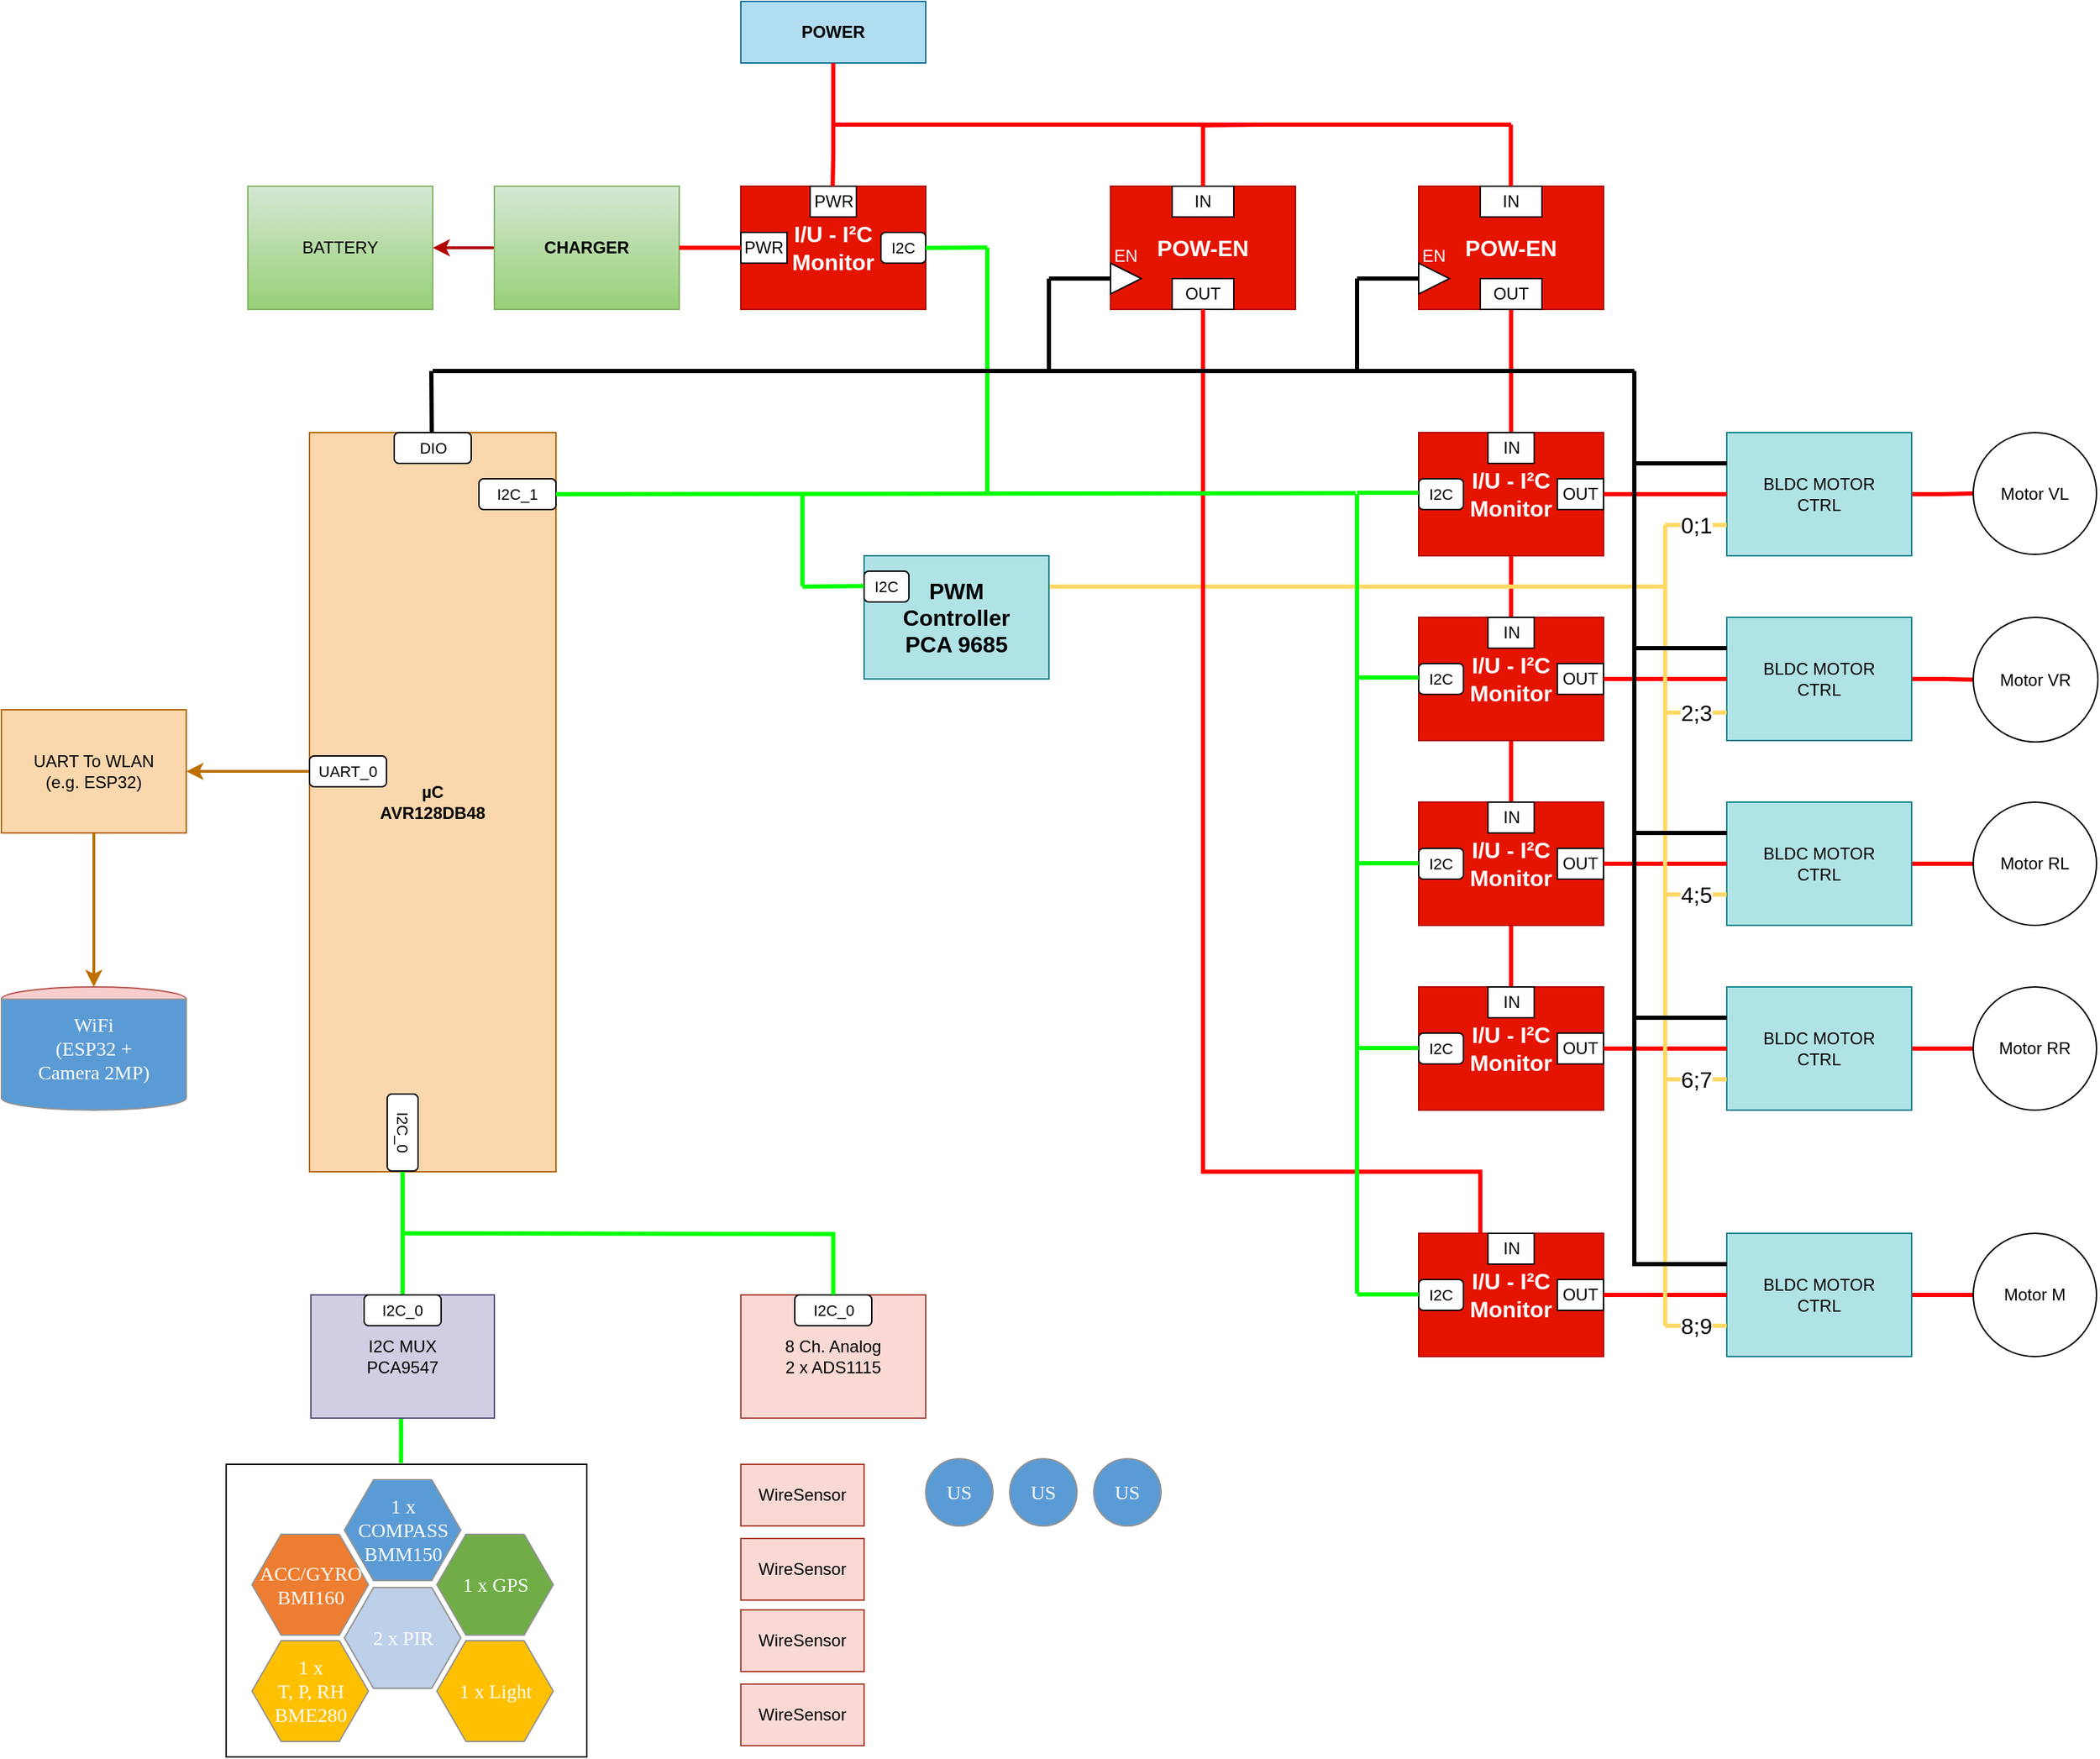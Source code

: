 <mxfile version="20.8.10" type="device"><diagram name="Page-1" id="Page-1"><mxGraphModel dx="1416" dy="1987" grid="1" gridSize="11" guides="1" tooltips="1" connect="1" arrows="1" fold="1" page="1" pageScale="1" pageWidth="827" pageHeight="1169" math="0" shadow="0"><root><mxCell id="0"/><mxCell id="1" parent="0"/><mxCell id="pjCc5i-GC-Gf2aOCt19m-144" value="" style="rounded=0;whiteSpace=wrap;html=1;fontSize=16;fontColor=#000000;" vertex="1" parent="1"><mxGeometry x="204.5" y="957" width="257.5" height="209" as="geometry"/></mxCell><mxCell id="pjCc5i-GC-Gf2aOCt19m-82" style="edgeStyle=orthogonalEdgeStyle;rounded=0;orthogonalLoop=1;jettySize=auto;html=1;entryX=0.5;entryY=0;entryDx=0;entryDy=0;fontSize=16;fontColor=#000000;strokeColor=#FF0000;strokeWidth=3;endArrow=none;endFill=0;" edge="1" parent="1" source="pjCc5i-GC-Gf2aOCt19m-38" target="pjCc5i-GC-Gf2aOCt19m-61"><mxGeometry relative="1" as="geometry"/></mxCell><mxCell id="3" style="vsdxID=5;fillColor=#5b9bd5;gradientColor=none;shape=stencil(vVFBDgIhDHwNRxKE+IJ1/Ufjll0iLpuCLv5eSDWKevLgbaYznTatMF2cYEGhVUwUjri6IU3C7ITWbp6QXCpImF6YzgbCkcJ5HpgvUJ0VncKlJmTuU7VDqyuzLdM9O4EORaLcaIpa7yNoo75GqSwhuygpJEguzM1UDzSiLGOk9TDec1iKK+LyUf5lsf+tVcDzzNZ5z1961d/fUkr8UtPfAA==);strokeColor=#939393;points=[[0.5,0,0],[0.5,0.5,0],[0.5,0.5,0],[0.5,0.5,0],[1,0.5,0],[0.15,0.85,0],[0.85,0.85,0],[0.85,0.15,0],[0.15,0.15,0]];labelBackgroundColor=none;rounded=0;html=1;whiteSpace=wrap;" parent="1" vertex="1"><mxGeometry x="704" y="953" width="48" height="48" as="geometry"/></mxCell><mxCell id="4" value="&lt;div style=&quot;font-size: 1px&quot;&gt;&lt;font style=&quot;font-size:14.11px;font-family:Calibri;color:#feffff;direction:ltr;letter-spacing:0px;line-height:120%;opacity:1&quot;&gt;US&lt;br/&gt;&lt;/font&gt;&lt;/div&gt;" style="text;vsdxID=5;fillColor=none;gradientColor=none;strokeColor=none;points=[[0.5,0,0],[0.5,0.5,0],[0.5,0.5,0],[0.5,0.5,0],[1,0.5,0],[0.15,0.85,0],[0.85,0.85,0],[0.85,0.15,0],[0.15,0.15,0]];labelBackgroundColor=none;rounded=0;html=1;whiteSpace=wrap;verticalAlign=middle;align=center;;html=1;" parent="3" vertex="1"><mxGeometry x="3" y="6" width="42" height="36" as="geometry"/></mxCell><mxCell id="5" style="vsdxID=6;fillColor=#5b9bd5;gradientColor=none;shape=stencil(vVFBDgIhDHwNRxKE+IJ1/Ufjll0iLpuCLv5eSDWKevLgbaYznTatMF2cYEGhVUwUjri6IU3C7ITWbp6QXCpImF6YzgbCkcJ5HpgvUJ0VncKlJmTuU7VDqyuzLdM9O4EORaLcaIpa7yNoo75GqSwhuygpJEguzM1UDzSiLGOk9TDec1iKK+LyUf5lsf+tVcDzzNZ5z1961d/fUkr8UtPfAA==);strokeColor=#939393;points=[[0.5,0,0],[0.5,0.5,0],[0.5,0.5,0],[0.5,0.5,0],[1,0.5,0],[0.15,0.85,0],[0.85,0.85,0],[0.85,0.15,0],[0.15,0.15,0]];labelBackgroundColor=none;rounded=0;html=1;whiteSpace=wrap;" parent="1" vertex="1"><mxGeometry x="824" y="953" width="48" height="48" as="geometry"/></mxCell><mxCell id="6" value="&lt;div style=&quot;font-size: 1px&quot;&gt;&lt;font style=&quot;font-size:14.11px;font-family:Calibri;color:#feffff;direction:ltr;letter-spacing:0px;line-height:120%;opacity:1&quot;&gt;US&lt;br/&gt;&lt;/font&gt;&lt;/div&gt;" style="text;vsdxID=6;fillColor=none;gradientColor=none;strokeColor=none;points=[[0.5,0,0],[0.5,0.5,0],[0.5,0.5,0],[0.5,0.5,0],[1,0.5,0],[0.15,0.85,0],[0.85,0.85,0],[0.85,0.15,0],[0.15,0.15,0]];labelBackgroundColor=none;rounded=0;html=1;whiteSpace=wrap;verticalAlign=middle;align=center;;html=1;" parent="5" vertex="1"><mxGeometry x="3" y="6" width="42" height="36" as="geometry"/></mxCell><mxCell id="7" style="vsdxID=7;fillColor=#5b9bd5;gradientColor=none;shape=stencil(vVFBDgIhDHwNRxKE+IJ1/Ufjll0iLpuCLv5eSDWKevLgbaYznTatMF2cYEGhVUwUjri6IU3C7ITWbp6QXCpImF6YzgbCkcJ5HpgvUJ0VncKlJmTuU7VDqyuzLdM9O4EORaLcaIpa7yNoo75GqSwhuygpJEguzM1UDzSiLGOk9TDec1iKK+LyUf5lsf+tVcDzzNZ5z1961d/fUkr8UtPfAA==);strokeColor=#939393;points=[[0.5,0,0],[0.5,0.5,0],[0.5,0.5,0],[0.5,0.5,0],[1,0.5,0],[0.15,0.85,0],[0.85,0.85,0],[0.85,0.15,0],[0.15,0.15,0]];labelBackgroundColor=none;rounded=0;html=1;whiteSpace=wrap;" parent="1" vertex="1"><mxGeometry x="764" y="953" width="48" height="48" as="geometry"/></mxCell><mxCell id="8" value="&lt;div style=&quot;font-size: 1px&quot;&gt;&lt;font style=&quot;font-size:14.11px;font-family:Calibri;color:#feffff;direction:ltr;letter-spacing:0px;line-height:120%;opacity:1&quot;&gt;US&lt;br/&gt;&lt;/font&gt;&lt;/div&gt;" style="text;vsdxID=7;fillColor=none;gradientColor=none;strokeColor=none;points=[[0.5,0,0],[0.5,0.5,0],[0.5,0.5,0],[0.5,0.5,0],[1,0.5,0],[0.15,0.85,0],[0.85,0.85,0],[0.85,0.15,0],[0.15,0.15,0]];labelBackgroundColor=none;rounded=0;html=1;whiteSpace=wrap;verticalAlign=middle;align=center;;html=1;" parent="7" vertex="1"><mxGeometry x="3" y="6" width="42" height="36" as="geometry"/></mxCell><mxCell id="9" value="&lt;div style=&quot;font-size: 1px&quot;&gt;&lt;font style=&quot;font-size:14.11px;font-family:Calibri;color:#feffff;direction:ltr;letter-spacing:0px;line-height:120%;opacity:1&quot;&gt;ACC/GYRO&lt;br/&gt;BMI160&lt;br/&gt;&lt;/font&gt;&lt;/div&gt;" style="verticalAlign=middle;align=center;vsdxID=8;fillColor=#ed7d31;gradientColor=none;shape=stencil(lZHdDsIgDIWfppcSoBp2P+d7LBkTIsLCmD9vL9gLpybT3Z22X5uTU8B6NO2gQfIxxXDSV9slA7gHKa03OtqUFWADWPch6mMMk++oHtpCFnUOl3LhRnuqYpUqW5LfqcOf1YFgZ/0MloIJ/BfeKKa2b/Bu1WnBF/Bv24u44KvM/Agli1ecvXWOvjGff8afW/Q6bB4=);strokeColor=#939393;points=[[0.5,0.5,0],[1.08,0.5,0],[0.79,0.5,0],[0.21,0.5,0],[-0.08,0.5,0],[0.21,0,0],[0.79,0,0]];labelBackgroundColor=none;rounded=0;html=1;whiteSpace=wrap;" parent="1" vertex="1"><mxGeometry x="228.5" y="1007" width="72" height="72" as="geometry"/></mxCell><mxCell id="10" value="&lt;div style=&quot;font-size: 1px&quot;&gt;&lt;font style=&quot;font-size:14.11px;font-family:Calibri;color:#feffff;direction:ltr;letter-spacing:0px;line-height:120%;opacity:1&quot;&gt;1 x COMPASS&lt;br&gt;BMM150&lt;br&gt;&lt;/font&gt;&lt;/div&gt;" style="verticalAlign=middle;align=center;vsdxID=9;fillColor=#5b9bd5;gradientColor=none;shape=stencil(lZHdDsIgDIWfppcSoBp2P+d7LBkTIsLCmD9vL9gLpybT3Z22X5uTU8B6NO2gQfIxxXDSV9slA7gHKa03OtqUFWADWPch6mMMk++oHtpCFnUOl3LhRnuqYpUqW5LfqcOf1YFgZ/0MloIJ/BfeKKa2b/Bu1WnBF/Bv24u44KvM/Agli1ecvXWOvjGff8afW/Q6bB4=);strokeColor=#939393;points=[[0.5,0.5,0],[1.08,0.5,0],[0.79,0.5,0],[0.21,0.5,0],[-0.08,0.5,0],[0.21,0,0],[0.79,0,0]];labelBackgroundColor=none;rounded=0;html=1;whiteSpace=wrap;" parent="1" vertex="1"><mxGeometry x="294.5" y="968" width="72" height="72" as="geometry"/></mxCell><mxCell id="11" value="&lt;div style=&quot;font-size: 1px&quot;&gt;&lt;font style=&quot;font-size:14.11px;font-family:Calibri;color:#feffff;direction:ltr;letter-spacing:0px;line-height:120%;opacity:1&quot;&gt;1 x GPS&lt;br/&gt;&lt;/font&gt;&lt;/div&gt;" style="verticalAlign=middle;align=center;vsdxID=10;fillColor=#70ad47;gradientColor=none;shape=stencil(lZHdDsIgDIWfppcSoBp2P+d7LBkTIsLCmD9vL9gLpybT3Z22X5uTU8B6NO2gQfIxxXDSV9slA7gHKa03OtqUFWADWPch6mMMk++oHtpCFnUOl3LhRnuqYpUqW5LfqcOf1YFgZ/0MloIJ/BfeKKa2b/Bu1WnBF/Bv24u44KvM/Agli1ecvXWOvjGff8afW/Q6bB4=);strokeColor=#939393;points=[[0.5,0.5,0],[1.08,0.5,0],[0.79,0.5,0],[0.21,0.5,0],[-0.08,0.5,0],[0.21,0,0],[0.79,0,0]];labelBackgroundColor=none;rounded=0;html=1;whiteSpace=wrap;" parent="1" vertex="1"><mxGeometry x="360.5" y="1007" width="72" height="72" as="geometry"/></mxCell><mxCell id="12" style="vsdxID=13;fillColor=#f8cecc;shape=stencil(vVHRDsIgDPwaHkkQ4hfM+R+N6xgRx1LQ4d8LKcZpfPLBt7veXdu0wnRxggWFVjFROOPqhjQJcxBau3lCcqkgYXphujEQWgrXeWC+QHVWdAm32iFzTtWEVndmO6ZHdgKdikTNqfdspeZtND+TXzupLCG7KCkkSC7Mb0M9kEVZpsjRg205luKKuGzKP+/1v60KeB15dN7zj7b651NKiR9q+gc=);strokeColor=#b85450;points=[[0,0.5,0],[1,0.5,0],[0.5,1,0],[0.5,0,0],[0.5,0.2,0]];labelBackgroundColor=none;rounded=0;html=1;whiteSpace=wrap;gradientColor=none;" parent="1" vertex="1"><mxGeometry x="44" y="616" width="132" height="88" as="geometry"/></mxCell><mxCell id="13" style="vsdxID=14;fillColor=#5b9bd5;gradientColor=none;shape=stencil(nZHBDsIgDIafhiMJg3jwPOd7ENdtRISloMO3F1KMm1EP3vq3X/s3LVNtmPQMTIoQ0Z9hMX2cmDowKY2bAE3MEVMdU+3gEUb0V9eTnnUhS3TxtzIhUZ8oHVLcSe1JHonUeMolrOSuoljZpur0lB9HicR1MoGjjzoa7zauVuMIPNvwweqxzqFSWADmVXqzmDUOvjs3P9h/ye1hcvC652CspXes6+/3zyn6neoe);strokeColor=#939393;points=[[0,0.5,0],[1,0.5,0],[0.5,1,0],[0.5,0,0],[0.5,0.2,0]];labelBackgroundColor=none;rounded=0;html=1;whiteSpace=wrap;" parent="12" vertex="1"><mxGeometry width="132" height="88" as="geometry"/></mxCell><mxCell id="14" value="&lt;div style=&quot;font-size: 1px&quot;&gt;&lt;font style=&quot;font-size:14.11px;font-family:Calibri;color:#feffff;direction:ltr;letter-spacing:0px;line-height:120%;opacity:1&quot;&gt;WiFi&lt;br/&gt;(ESP32 +&lt;br/&gt;Camera 2MP)&lt;br/&gt;&lt;/font&gt;&lt;/div&gt;" style="text;vsdxID=13;fillColor=none;gradientColor=none;strokeColor=none;points=[[0,0.5,0],[1,0.5,0],[0.5,1,0],[0.5,0,0],[0.5,0.2,0]];labelBackgroundColor=none;rounded=0;html=1;whiteSpace=wrap;verticalAlign=middle;align=center;;html=1;" parent="12" vertex="1"><mxGeometry width="132" height="88" as="geometry"/></mxCell><mxCell id="22" value="&lt;div style=&quot;font-size: 1px&quot;&gt;&lt;font style=&quot;font-size:14.11px;font-family:Calibri;color:#feffff;direction:ltr;letter-spacing:0px;line-height:120%;opacity:1&quot;&gt;2 x PIR&lt;br/&gt;&lt;/font&gt;&lt;/div&gt;" style="verticalAlign=middle;align=center;vsdxID=22;fillColor=#bdd0e9;gradientColor=none;shape=stencil(lZHdDsIgDIWfppcSoBp2P+d7LBkTIsLCmD9vL9gLpybT3Z22X5uTU8B6NO2gQfIxxXDSV9slA7gHKa03OtqUFWADWPch6mMMk++oHtpCFnUOl3LhRnuqYpUqW5LfqcOf1YFgZ/0MloIJ/BfeKKa2b/Bu1WnBF/Bv24u44KvM/Agli1ecvXWOvjGff8afW/Q6bB4=);strokeColor=#939393;points=[[0.5,0.5,0],[1.08,0.5,0],[0.79,0.5,0],[0.21,0.5,0],[-0.08,0.5,0],[0.21,0,0],[0.79,0,0]];labelBackgroundColor=none;rounded=0;html=1;whiteSpace=wrap;" parent="1" vertex="1"><mxGeometry x="294.5" y="1045" width="72" height="72" as="geometry"/></mxCell><mxCell id="23" value="&lt;div style=&quot;font-size: 1px&quot;&gt;&lt;font style=&quot;font-size:14.11px;font-family:Calibri;color:#feffff;direction:ltr;letter-spacing:0px;line-height:120%;opacity:1&quot;&gt;1 x &lt;br/&gt;T, P, RH&lt;br/&gt;BME280&lt;br/&gt;&lt;/font&gt;&lt;/div&gt;" style="verticalAlign=middle;align=center;vsdxID=23;fillColor=#fec000;gradientColor=none;shape=stencil(lZHdDsIgDIWfppcSoBp2P+d7LBkTIsLCmD9vL9gLpybT3Z22X5uTU8B6NO2gQfIxxXDSV9slA7gHKa03OtqUFWADWPch6mMMk++oHtpCFnUOl3LhRnuqYpUqW5LfqcOf1YFgZ/0MloIJ/BfeKKa2b/Bu1WnBF/Bv24u44KvM/Agli1ecvXWOvjGff8afW/Q6bB4=);strokeColor=#939393;points=[[0.5,0.5,0],[1.08,0.5,0],[0.79,0.5,0],[0.21,0.5,0],[-0.08,0.5,0],[0.21,0,0],[0.79,0,0]];labelBackgroundColor=none;rounded=0;html=1;whiteSpace=wrap;" parent="1" vertex="1"><mxGeometry x="228.5" y="1083" width="72" height="72" as="geometry"/></mxCell><mxCell id="24" value="&lt;div style=&quot;font-size: 1px&quot;&gt;&lt;font style=&quot;font-size:14.11px;font-family:Calibri;color:#feffff;direction:ltr;letter-spacing:0px;line-height:120%;opacity:1&quot;&gt;1 x Light&lt;br/&gt;&lt;/font&gt;&lt;/div&gt;" style="verticalAlign=middle;align=center;vsdxID=24;fillColor=#fec000;gradientColor=none;shape=stencil(lZHdDsIgDIWfppcSoBp2P+d7LBkTIsLCmD9vL9gLpybT3Z22X5uTU8B6NO2gQfIxxXDSV9slA7gHKa03OtqUFWADWPch6mMMk++oHtpCFnUOl3LhRnuqYpUqW5LfqcOf1YFgZ/0MloIJ/BfeKKa2b/Bu1WnBF/Bv24u44KvM/Agli1ecvXWOvjGff8afW/Q6bB4=);strokeColor=#939393;points=[[0.5,0.5,0],[1.08,0.5,0],[0.79,0.5,0],[0.21,0.5,0],[-0.08,0.5,0],[0.21,0,0],[0.79,0,0]];labelBackgroundColor=none;rounded=0;html=1;whiteSpace=wrap;" parent="1" vertex="1"><mxGeometry x="360.5" y="1083" width="72" height="72" as="geometry"/></mxCell><mxCell id="cYL1eySh_XiqcFchITsQ-56" style="edgeStyle=orthogonalEdgeStyle;rounded=0;orthogonalLoop=1;jettySize=auto;html=1;exitX=0;exitY=0.5;exitDx=0;exitDy=0;entryX=1;entryY=0.5;entryDx=0;entryDy=0;strokeWidth=2;fillColor=#e51400;strokeColor=#B20000;" parent="1" source="cYL1eySh_XiqcFchITsQ-40" target="cYL1eySh_XiqcFchITsQ-54" edge="1"><mxGeometry relative="1" as="geometry"/></mxCell><mxCell id="cYL1eySh_XiqcFchITsQ-40" value="CHARGER" style="rounded=0;whiteSpace=wrap;html=1;fillColor=#d5e8d4;gradientColor=#97d077;strokeColor=#82b366;fontStyle=1" parent="1" vertex="1"><mxGeometry x="396" y="44" width="132" height="88" as="geometry"/></mxCell><mxCell id="cYL1eySh_XiqcFchITsQ-41" value="µC&lt;br&gt;AVR128DB48" style="rounded=0;whiteSpace=wrap;html=1;fillColor=#fad7ac;strokeColor=#b46504;fontStyle=1" parent="1" vertex="1"><mxGeometry x="264" y="220" width="176" height="528" as="geometry"/></mxCell><mxCell id="pjCc5i-GC-Gf2aOCt19m-145" style="edgeStyle=orthogonalEdgeStyle;rounded=0;orthogonalLoop=1;jettySize=auto;html=1;exitX=0.5;exitY=1;exitDx=0;exitDy=0;entryX=0.485;entryY=-0.004;entryDx=0;entryDy=0;entryPerimeter=0;strokeColor=#00FF00;strokeWidth=3;fontSize=16;fontColor=#000000;endArrow=none;endFill=0;" edge="1" parent="1" source="cYL1eySh_XiqcFchITsQ-42" target="pjCc5i-GC-Gf2aOCt19m-144"><mxGeometry relative="1" as="geometry"/></mxCell><mxCell id="cYL1eySh_XiqcFchITsQ-42" value="I2C MUX&lt;br&gt;PCA9547" style="rounded=0;whiteSpace=wrap;html=1;fillColor=#d0cee2;strokeColor=#56517e;" parent="1" vertex="1"><mxGeometry x="265" y="836" width="131" height="88" as="geometry"/></mxCell><mxCell id="cYL1eySh_XiqcFchITsQ-43" value="8 Ch. Analog&lt;br&gt;2 x ADS1115" style="rounded=0;whiteSpace=wrap;html=1;fillColor=#fad9d5;strokeColor=#ae4132;" parent="1" vertex="1"><mxGeometry x="572" y="836" width="132" height="88" as="geometry"/></mxCell><mxCell id="pjCc5i-GC-Gf2aOCt19m-91" value="&lt;br&gt;" style="edgeStyle=orthogonalEdgeStyle;rounded=0;orthogonalLoop=1;jettySize=auto;html=1;strokeColor=#FF0000;strokeWidth=3;fontSize=16;fontColor=#000000;endArrow=none;endFill=0;" edge="1" parent="1" source="cYL1eySh_XiqcFchITsQ-44" target="cYL1eySh_XiqcFchITsQ-46"><mxGeometry relative="1" as="geometry"/></mxCell><mxCell id="cYL1eySh_XiqcFchITsQ-44" value="BLDC MOTOR&lt;br&gt;CTRL" style="rounded=0;whiteSpace=wrap;html=1;fillColor=#b0e3e6;strokeColor=#0e8088;" parent="1" vertex="1"><mxGeometry x="1276" y="220" width="132" height="88" as="geometry"/></mxCell><mxCell id="cYL1eySh_XiqcFchITsQ-46" value="Motor VL" style="ellipse;whiteSpace=wrap;html=1;rounded=0;" parent="1" vertex="1"><mxGeometry x="1452" y="220" width="88" height="87" as="geometry"/></mxCell><mxCell id="cYL1eySh_XiqcFchITsQ-83" style="edgeStyle=orthogonalEdgeStyle;rounded=0;orthogonalLoop=1;jettySize=auto;html=1;strokeWidth=2;fillColor=#f0a30a;strokeColor=#BD7000;" parent="1" source="cYL1eySh_XiqcFchITsQ-53" target="14" edge="1"><mxGeometry relative="1" as="geometry"/></mxCell><mxCell id="cYL1eySh_XiqcFchITsQ-53" value="UART To WLAN&lt;br&gt;(e.g. ESP32)" style="rounded=0;whiteSpace=wrap;html=1;fillColor=#fad7ac;strokeColor=#b46504;" parent="1" vertex="1"><mxGeometry x="44" y="418" width="132" height="88" as="geometry"/></mxCell><mxCell id="cYL1eySh_XiqcFchITsQ-54" value="BATTERY" style="rounded=0;whiteSpace=wrap;html=1;fillColor=#d5e8d4;gradientColor=#97d077;strokeColor=#82b366;" parent="1" vertex="1"><mxGeometry x="220" y="44" width="132" height="88" as="geometry"/></mxCell><mxCell id="cYL1eySh_XiqcFchITsQ-55" value="POWER" style="rounded=0;whiteSpace=wrap;html=1;fontStyle=1;fillColor=#b1ddf0;strokeColor=#10739e;" parent="1" vertex="1"><mxGeometry x="572" y="-88" width="132" height="44" as="geometry"/></mxCell><mxCell id="cYL1eySh_XiqcFchITsQ-86" style="edgeStyle=orthogonalEdgeStyle;rounded=0;orthogonalLoop=1;jettySize=auto;html=1;strokeWidth=2;fillColor=#f0a30a;strokeColor=#BD7000;entryX=1;entryY=0.5;entryDx=0;entryDy=0;exitX=0;exitY=0.5;exitDx=0;exitDy=0;" parent="1" source="pjCc5i-GC-Gf2aOCt19m-137" target="cYL1eySh_XiqcFchITsQ-53" edge="1"><mxGeometry relative="1" as="geometry"><mxPoint x="270" y="450" as="sourcePoint"/><mxPoint x="270" y="520" as="targetPoint"/></mxGeometry></mxCell><mxCell id="pjCc5i-GC-Gf2aOCt19m-32" value="" style="group" vertex="1" connectable="0" parent="1"><mxGeometry x="836" y="44" width="132" height="88" as="geometry"/></mxCell><mxCell id="cYL1eySh_XiqcFchITsQ-77" value="POW-EN" style="rounded=0;whiteSpace=wrap;html=1;fillColor=#e51400;strokeColor=#B20000;fontColor=#ffffff;fontStyle=1;fontSize=16;" parent="pjCc5i-GC-Gf2aOCt19m-32" vertex="1"><mxGeometry width="132" height="88" as="geometry"/></mxCell><mxCell id="pjCc5i-GC-Gf2aOCt19m-26" value="" style="triangle;whiteSpace=wrap;html=1;" vertex="1" parent="pjCc5i-GC-Gf2aOCt19m-32"><mxGeometry y="55.0" width="22.0" height="22" as="geometry"/></mxCell><mxCell id="pjCc5i-GC-Gf2aOCt19m-27" value="EN" style="text;html=1;strokeColor=none;fillColor=none;align=center;verticalAlign=middle;whiteSpace=wrap;rounded=0;fontColor=#FFFFFF;" vertex="1" parent="pjCc5i-GC-Gf2aOCt19m-32"><mxGeometry y="38.5" width="22.0" height="22" as="geometry"/></mxCell><mxCell id="pjCc5i-GC-Gf2aOCt19m-30" value="" style="rounded=0;whiteSpace=wrap;html=1;" vertex="1" parent="pjCc5i-GC-Gf2aOCt19m-32"><mxGeometry x="44.0" y="66" width="44.0" height="22" as="geometry"/></mxCell><mxCell id="pjCc5i-GC-Gf2aOCt19m-29" value="OUT" style="text;html=1;strokeColor=none;fillColor=none;align=center;verticalAlign=middle;whiteSpace=wrap;rounded=0;" vertex="1" parent="pjCc5i-GC-Gf2aOCt19m-32"><mxGeometry x="55.0" y="66" width="22.0" height="22" as="geometry"/></mxCell><mxCell id="pjCc5i-GC-Gf2aOCt19m-31" value="" style="rounded=0;whiteSpace=wrap;html=1;" vertex="1" parent="pjCc5i-GC-Gf2aOCt19m-32"><mxGeometry x="44.0" width="44.0" height="22" as="geometry"/></mxCell><mxCell id="pjCc5i-GC-Gf2aOCt19m-28" value="IN" style="text;html=1;strokeColor=none;fillColor=none;align=center;verticalAlign=middle;whiteSpace=wrap;rounded=0;" vertex="1" parent="pjCc5i-GC-Gf2aOCt19m-32"><mxGeometry x="55.0" width="22.0" height="22" as="geometry"/></mxCell><mxCell id="pjCc5i-GC-Gf2aOCt19m-33" value="" style="group" vertex="1" connectable="0" parent="1"><mxGeometry x="1056" y="44" width="132" height="88" as="geometry"/></mxCell><mxCell id="pjCc5i-GC-Gf2aOCt19m-34" value="POW-EN" style="rounded=0;whiteSpace=wrap;html=1;fillColor=#e51400;strokeColor=#B20000;fontColor=#ffffff;fontStyle=1;fontSize=16;" vertex="1" parent="pjCc5i-GC-Gf2aOCt19m-33"><mxGeometry width="132" height="88" as="geometry"/></mxCell><mxCell id="pjCc5i-GC-Gf2aOCt19m-35" value="" style="triangle;whiteSpace=wrap;html=1;" vertex="1" parent="pjCc5i-GC-Gf2aOCt19m-33"><mxGeometry y="55.0" width="22" height="22" as="geometry"/></mxCell><mxCell id="pjCc5i-GC-Gf2aOCt19m-36" value="EN" style="text;html=1;strokeColor=none;fillColor=none;align=center;verticalAlign=middle;whiteSpace=wrap;rounded=0;fontColor=#FFFFFF;" vertex="1" parent="pjCc5i-GC-Gf2aOCt19m-33"><mxGeometry y="38.5" width="22" height="22" as="geometry"/></mxCell><mxCell id="pjCc5i-GC-Gf2aOCt19m-37" value="" style="rounded=0;whiteSpace=wrap;html=1;" vertex="1" parent="pjCc5i-GC-Gf2aOCt19m-33"><mxGeometry x="44" y="66" width="44" height="22" as="geometry"/></mxCell><mxCell id="pjCc5i-GC-Gf2aOCt19m-38" value="OUT" style="text;html=1;strokeColor=none;fillColor=none;align=center;verticalAlign=middle;whiteSpace=wrap;rounded=0;" vertex="1" parent="pjCc5i-GC-Gf2aOCt19m-33"><mxGeometry x="55.0" y="66" width="22" height="22" as="geometry"/></mxCell><mxCell id="pjCc5i-GC-Gf2aOCt19m-39" value="" style="rounded=0;whiteSpace=wrap;html=1;" vertex="1" parent="pjCc5i-GC-Gf2aOCt19m-33"><mxGeometry x="44" width="44" height="22" as="geometry"/></mxCell><mxCell id="pjCc5i-GC-Gf2aOCt19m-40" value="IN" style="text;html=1;strokeColor=none;fillColor=none;align=center;verticalAlign=middle;whiteSpace=wrap;rounded=0;" vertex="1" parent="pjCc5i-GC-Gf2aOCt19m-33"><mxGeometry x="55.0" width="22" height="22" as="geometry"/></mxCell><mxCell id="pjCc5i-GC-Gf2aOCt19m-52" value="" style="group" vertex="1" connectable="0" parent="1"><mxGeometry x="1056" y="220" width="132" height="88" as="geometry"/></mxCell><mxCell id="pjCc5i-GC-Gf2aOCt19m-41" value="I/U - I²C&lt;br&gt;Monitor" style="rounded=0;whiteSpace=wrap;html=1;fillColor=#e51400;strokeColor=#B20000;fontColor=#ffffff;fontSize=16;fontStyle=1" vertex="1" parent="pjCc5i-GC-Gf2aOCt19m-52"><mxGeometry width="132" height="88" as="geometry"/></mxCell><mxCell id="pjCc5i-GC-Gf2aOCt19m-42" value="IN" style="rounded=0;whiteSpace=wrap;html=1;" vertex="1" parent="pjCc5i-GC-Gf2aOCt19m-52"><mxGeometry x="49.5" width="33" height="22" as="geometry"/></mxCell><mxCell id="pjCc5i-GC-Gf2aOCt19m-45" value="OUT" style="rounded=0;whiteSpace=wrap;html=1;" vertex="1" parent="pjCc5i-GC-Gf2aOCt19m-52"><mxGeometry x="99" y="33" width="33" height="22" as="geometry"/></mxCell><mxCell id="pjCc5i-GC-Gf2aOCt19m-47" value="I2C" style="rounded=1;whiteSpace=wrap;html=1;fontSize=11;fontColor=#000000;" vertex="1" parent="pjCc5i-GC-Gf2aOCt19m-52"><mxGeometry y="33" width="32" height="22" as="geometry"/></mxCell><mxCell id="pjCc5i-GC-Gf2aOCt19m-53" value="" style="group" vertex="1" connectable="0" parent="1"><mxGeometry x="1056" y="352" width="132" height="88" as="geometry"/></mxCell><mxCell id="pjCc5i-GC-Gf2aOCt19m-48" value="I/U - I²C&lt;br&gt;Monitor" style="rounded=0;whiteSpace=wrap;html=1;fillColor=#e51400;strokeColor=#B20000;fontColor=#ffffff;fontSize=16;fontStyle=1" vertex="1" parent="pjCc5i-GC-Gf2aOCt19m-53"><mxGeometry width="132" height="88" as="geometry"/></mxCell><mxCell id="pjCc5i-GC-Gf2aOCt19m-49" value="IN" style="rounded=0;whiteSpace=wrap;html=1;" vertex="1" parent="pjCc5i-GC-Gf2aOCt19m-53"><mxGeometry x="49.5" width="33" height="22" as="geometry"/></mxCell><mxCell id="pjCc5i-GC-Gf2aOCt19m-50" value="OUT" style="rounded=0;whiteSpace=wrap;html=1;" vertex="1" parent="pjCc5i-GC-Gf2aOCt19m-53"><mxGeometry x="99" y="33" width="33" height="22" as="geometry"/></mxCell><mxCell id="pjCc5i-GC-Gf2aOCt19m-51" value="I2C" style="rounded=1;whiteSpace=wrap;html=1;fontSize=11;fontColor=#000000;" vertex="1" parent="pjCc5i-GC-Gf2aOCt19m-53"><mxGeometry y="33" width="32" height="22" as="geometry"/></mxCell><mxCell id="pjCc5i-GC-Gf2aOCt19m-54" value="" style="group" vertex="1" connectable="0" parent="1"><mxGeometry x="1056" y="484" width="132" height="88" as="geometry"/></mxCell><mxCell id="pjCc5i-GC-Gf2aOCt19m-55" value="I/U - I²C&lt;br&gt;Monitor" style="rounded=0;whiteSpace=wrap;html=1;fillColor=#e51400;strokeColor=#B20000;fontColor=#ffffff;fontSize=16;fontStyle=1" vertex="1" parent="pjCc5i-GC-Gf2aOCt19m-54"><mxGeometry width="132" height="88" as="geometry"/></mxCell><mxCell id="pjCc5i-GC-Gf2aOCt19m-56" value="IN" style="rounded=0;whiteSpace=wrap;html=1;" vertex="1" parent="pjCc5i-GC-Gf2aOCt19m-54"><mxGeometry x="49.5" width="33" height="22" as="geometry"/></mxCell><mxCell id="pjCc5i-GC-Gf2aOCt19m-57" value="OUT" style="rounded=0;whiteSpace=wrap;html=1;" vertex="1" parent="pjCc5i-GC-Gf2aOCt19m-54"><mxGeometry x="99" y="33" width="33" height="22" as="geometry"/></mxCell><mxCell id="pjCc5i-GC-Gf2aOCt19m-58" value="I2C" style="rounded=1;whiteSpace=wrap;html=1;fontSize=11;fontColor=#000000;" vertex="1" parent="pjCc5i-GC-Gf2aOCt19m-54"><mxGeometry y="33" width="32" height="22" as="geometry"/></mxCell><mxCell id="pjCc5i-GC-Gf2aOCt19m-59" value="" style="group" vertex="1" connectable="0" parent="1"><mxGeometry x="1056" y="616" width="132" height="88" as="geometry"/></mxCell><mxCell id="pjCc5i-GC-Gf2aOCt19m-60" value="I/U - I²C&lt;br&gt;Monitor" style="rounded=0;whiteSpace=wrap;html=1;fillColor=#e51400;strokeColor=#B20000;fontColor=#ffffff;fontSize=16;fontStyle=1" vertex="1" parent="pjCc5i-GC-Gf2aOCt19m-59"><mxGeometry width="132" height="88" as="geometry"/></mxCell><mxCell id="pjCc5i-GC-Gf2aOCt19m-61" value="IN" style="rounded=0;whiteSpace=wrap;html=1;" vertex="1" parent="pjCc5i-GC-Gf2aOCt19m-59"><mxGeometry x="49.5" width="33" height="22" as="geometry"/></mxCell><mxCell id="pjCc5i-GC-Gf2aOCt19m-62" value="OUT" style="rounded=0;whiteSpace=wrap;html=1;" vertex="1" parent="pjCc5i-GC-Gf2aOCt19m-59"><mxGeometry x="99" y="33" width="33" height="22" as="geometry"/></mxCell><mxCell id="pjCc5i-GC-Gf2aOCt19m-63" value="I2C" style="rounded=1;whiteSpace=wrap;html=1;fontSize=11;fontColor=#000000;" vertex="1" parent="pjCc5i-GC-Gf2aOCt19m-59"><mxGeometry y="33" width="32" height="22" as="geometry"/></mxCell><mxCell id="pjCc5i-GC-Gf2aOCt19m-64" value="" style="group" vertex="1" connectable="0" parent="1"><mxGeometry x="1056" y="792" width="132" height="88" as="geometry"/></mxCell><mxCell id="pjCc5i-GC-Gf2aOCt19m-65" value="I/U - I²C&lt;br&gt;Monitor" style="rounded=0;whiteSpace=wrap;html=1;fillColor=#e51400;strokeColor=#B20000;fontColor=#ffffff;fontSize=16;fontStyle=1" vertex="1" parent="pjCc5i-GC-Gf2aOCt19m-64"><mxGeometry width="132" height="88" as="geometry"/></mxCell><mxCell id="pjCc5i-GC-Gf2aOCt19m-66" value="IN" style="rounded=0;whiteSpace=wrap;html=1;" vertex="1" parent="pjCc5i-GC-Gf2aOCt19m-64"><mxGeometry x="49.5" width="33" height="22" as="geometry"/></mxCell><mxCell id="pjCc5i-GC-Gf2aOCt19m-67" value="OUT" style="rounded=0;whiteSpace=wrap;html=1;" vertex="1" parent="pjCc5i-GC-Gf2aOCt19m-64"><mxGeometry x="99" y="33" width="33" height="22" as="geometry"/></mxCell><mxCell id="pjCc5i-GC-Gf2aOCt19m-68" value="I2C" style="rounded=1;whiteSpace=wrap;html=1;fontSize=11;fontColor=#000000;" vertex="1" parent="pjCc5i-GC-Gf2aOCt19m-64"><mxGeometry y="33" width="32" height="22" as="geometry"/></mxCell><mxCell id="pjCc5i-GC-Gf2aOCt19m-90" value="" style="edgeStyle=orthogonalEdgeStyle;rounded=0;orthogonalLoop=1;jettySize=auto;html=1;strokeColor=#FF0000;strokeWidth=3;fontSize=16;fontColor=#000000;endArrow=none;endFill=0;" edge="1" parent="1" source="pjCc5i-GC-Gf2aOCt19m-70" target="pjCc5i-GC-Gf2aOCt19m-71"><mxGeometry relative="1" as="geometry"/></mxCell><mxCell id="pjCc5i-GC-Gf2aOCt19m-70" value="BLDC MOTOR&lt;br&gt;CTRL" style="rounded=0;whiteSpace=wrap;html=1;fillColor=#b0e3e6;strokeColor=#0e8088;" vertex="1" parent="1"><mxGeometry x="1276" y="352" width="132" height="88" as="geometry"/></mxCell><mxCell id="pjCc5i-GC-Gf2aOCt19m-71" value="Motor VR" style="ellipse;whiteSpace=wrap;html=1;rounded=0;" vertex="1" parent="1"><mxGeometry x="1452" y="352" width="89" height="89" as="geometry"/></mxCell><mxCell id="pjCc5i-GC-Gf2aOCt19m-89" value="" style="edgeStyle=orthogonalEdgeStyle;rounded=0;orthogonalLoop=1;jettySize=auto;html=1;strokeColor=#FF0000;strokeWidth=3;fontSize=16;fontColor=#000000;endArrow=none;endFill=0;" edge="1" parent="1" source="pjCc5i-GC-Gf2aOCt19m-72" target="pjCc5i-GC-Gf2aOCt19m-73"><mxGeometry relative="1" as="geometry"/></mxCell><mxCell id="pjCc5i-GC-Gf2aOCt19m-72" value="BLDC MOTOR&lt;br&gt;CTRL" style="rounded=0;whiteSpace=wrap;html=1;fillColor=#b0e3e6;strokeColor=#0e8088;" vertex="1" parent="1"><mxGeometry x="1276" y="484" width="132" height="88" as="geometry"/></mxCell><mxCell id="pjCc5i-GC-Gf2aOCt19m-73" value="Motor RL" style="ellipse;whiteSpace=wrap;html=1;rounded=0;" vertex="1" parent="1"><mxGeometry x="1452" y="484" width="88" height="88" as="geometry"/></mxCell><mxCell id="pjCc5i-GC-Gf2aOCt19m-88" value="" style="edgeStyle=orthogonalEdgeStyle;rounded=0;orthogonalLoop=1;jettySize=auto;html=1;strokeColor=#FF0000;strokeWidth=3;fontSize=16;fontColor=#000000;endArrow=none;endFill=0;" edge="1" parent="1" source="pjCc5i-GC-Gf2aOCt19m-74" target="pjCc5i-GC-Gf2aOCt19m-75"><mxGeometry relative="1" as="geometry"/></mxCell><mxCell id="pjCc5i-GC-Gf2aOCt19m-74" value="BLDC MOTOR&lt;br&gt;CTRL" style="rounded=0;whiteSpace=wrap;html=1;fillColor=#b0e3e6;strokeColor=#0e8088;" vertex="1" parent="1"><mxGeometry x="1276" y="616" width="132" height="88" as="geometry"/></mxCell><mxCell id="pjCc5i-GC-Gf2aOCt19m-75" value="Motor RR" style="ellipse;whiteSpace=wrap;html=1;rounded=0;" vertex="1" parent="1"><mxGeometry x="1452" y="616" width="88" height="88" as="geometry"/></mxCell><mxCell id="pjCc5i-GC-Gf2aOCt19m-78" style="edgeStyle=orthogonalEdgeStyle;rounded=0;orthogonalLoop=1;jettySize=auto;html=1;exitX=1;exitY=0.5;exitDx=0;exitDy=0;entryX=0;entryY=0.5;entryDx=0;entryDy=0;fontSize=11;fontColor=#000000;strokeColor=#FF0000;strokeWidth=3;endArrow=none;endFill=0;" edge="1" parent="1" source="pjCc5i-GC-Gf2aOCt19m-76" target="pjCc5i-GC-Gf2aOCt19m-77"><mxGeometry relative="1" as="geometry"/></mxCell><mxCell id="pjCc5i-GC-Gf2aOCt19m-76" value="BLDC MOTOR&lt;br&gt;CTRL" style="rounded=0;whiteSpace=wrap;html=1;fillColor=#b0e3e6;strokeColor=#0e8088;" vertex="1" parent="1"><mxGeometry x="1276" y="792" width="132" height="88" as="geometry"/></mxCell><mxCell id="pjCc5i-GC-Gf2aOCt19m-77" value="Motor M" style="ellipse;whiteSpace=wrap;html=1;rounded=0;" vertex="1" parent="1"><mxGeometry x="1452" y="792" width="88" height="88" as="geometry"/></mxCell><mxCell id="pjCc5i-GC-Gf2aOCt19m-94" style="edgeStyle=orthogonalEdgeStyle;rounded=0;orthogonalLoop=1;jettySize=auto;html=1;exitX=1;exitY=0.25;exitDx=0;exitDy=0;strokeColor=#FFD966;strokeWidth=3;fontSize=16;fontColor=#000000;endArrow=none;endFill=0;" edge="1" parent="1" source="pjCc5i-GC-Gf2aOCt19m-79"><mxGeometry relative="1" as="geometry"><mxPoint x="1232" y="286" as="targetPoint"/><Array as="points"><mxPoint x="798" y="330"/><mxPoint x="1232" y="330"/><mxPoint x="1232" y="286"/></Array></mxGeometry></mxCell><mxCell id="pjCc5i-GC-Gf2aOCt19m-79" value="PWM&lt;br&gt;Controller&lt;br style=&quot;font-size: 16px;&quot;&gt;PCA 9685" style="rounded=0;whiteSpace=wrap;html=1;fillColor=#b0e3e6;strokeColor=#0e8088;fontStyle=1;fontSize=16;" vertex="1" parent="1"><mxGeometry x="660" y="308" width="132" height="88" as="geometry"/></mxCell><mxCell id="pjCc5i-GC-Gf2aOCt19m-80" value="I2C" style="rounded=1;whiteSpace=wrap;html=1;fontSize=11;fontColor=#000000;" vertex="1" parent="1"><mxGeometry x="660" y="319" width="32" height="22" as="geometry"/></mxCell><mxCell id="pjCc5i-GC-Gf2aOCt19m-81" style="edgeStyle=orthogonalEdgeStyle;rounded=0;orthogonalLoop=1;jettySize=auto;html=1;fontSize=16;fontColor=#000000;strokeWidth=3;strokeColor=#FF0000;endArrow=none;endFill=0;" edge="1" parent="1" source="pjCc5i-GC-Gf2aOCt19m-29"><mxGeometry relative="1" as="geometry"><mxPoint x="1100" y="792" as="targetPoint"/><Array as="points"><mxPoint x="902" y="748"/><mxPoint x="1100" y="748"/></Array></mxGeometry></mxCell><mxCell id="pjCc5i-GC-Gf2aOCt19m-83" style="edgeStyle=orthogonalEdgeStyle;rounded=0;orthogonalLoop=1;jettySize=auto;html=1;entryX=0;entryY=0.5;entryDx=0;entryDy=0;strokeColor=#FF0000;strokeWidth=3;fontSize=16;fontColor=#000000;endArrow=none;endFill=0;" edge="1" parent="1" source="pjCc5i-GC-Gf2aOCt19m-45" target="cYL1eySh_XiqcFchITsQ-44"><mxGeometry relative="1" as="geometry"/></mxCell><mxCell id="pjCc5i-GC-Gf2aOCt19m-84" style="edgeStyle=orthogonalEdgeStyle;rounded=0;orthogonalLoop=1;jettySize=auto;html=1;entryX=0;entryY=0.5;entryDx=0;entryDy=0;strokeColor=#FF0000;strokeWidth=3;fontSize=16;fontColor=#000000;endArrow=none;endFill=0;" edge="1" parent="1" source="pjCc5i-GC-Gf2aOCt19m-48" target="pjCc5i-GC-Gf2aOCt19m-70"><mxGeometry relative="1" as="geometry"/></mxCell><mxCell id="pjCc5i-GC-Gf2aOCt19m-85" style="edgeStyle=orthogonalEdgeStyle;rounded=0;orthogonalLoop=1;jettySize=auto;html=1;entryX=0;entryY=0.5;entryDx=0;entryDy=0;strokeColor=#FF0000;strokeWidth=3;fontSize=16;fontColor=#000000;endArrow=none;endFill=0;" edge="1" parent="1" source="pjCc5i-GC-Gf2aOCt19m-55" target="pjCc5i-GC-Gf2aOCt19m-72"><mxGeometry relative="1" as="geometry"/></mxCell><mxCell id="pjCc5i-GC-Gf2aOCt19m-86" style="edgeStyle=orthogonalEdgeStyle;rounded=0;orthogonalLoop=1;jettySize=auto;html=1;entryX=0;entryY=0.5;entryDx=0;entryDy=0;strokeColor=#FF0000;strokeWidth=3;fontSize=16;fontColor=#000000;endArrow=none;endFill=0;" edge="1" parent="1" source="pjCc5i-GC-Gf2aOCt19m-62" target="pjCc5i-GC-Gf2aOCt19m-74"><mxGeometry relative="1" as="geometry"/></mxCell><mxCell id="pjCc5i-GC-Gf2aOCt19m-87" style="edgeStyle=orthogonalEdgeStyle;rounded=0;orthogonalLoop=1;jettySize=auto;html=1;entryX=0;entryY=0.5;entryDx=0;entryDy=0;strokeColor=#FF0000;strokeWidth=3;fontSize=16;fontColor=#000000;endArrow=none;endFill=0;" edge="1" parent="1" source="pjCc5i-GC-Gf2aOCt19m-65" target="pjCc5i-GC-Gf2aOCt19m-76"><mxGeometry relative="1" as="geometry"/></mxCell><mxCell id="pjCc5i-GC-Gf2aOCt19m-92" value="I2C_1" style="rounded=1;whiteSpace=wrap;html=1;fontSize=11;fontColor=#000000;" vertex="1" parent="1"><mxGeometry x="385" y="253" width="55" height="22" as="geometry"/></mxCell><mxCell id="pjCc5i-GC-Gf2aOCt19m-140" style="edgeStyle=orthogonalEdgeStyle;rounded=0;orthogonalLoop=1;jettySize=auto;html=1;exitX=1;exitY=0.5;exitDx=0;exitDy=0;entryX=0.5;entryY=0;entryDx=0;entryDy=0;strokeColor=#00FF00;strokeWidth=3;fontSize=16;fontColor=#000000;endArrow=none;endFill=0;" edge="1" parent="1" source="pjCc5i-GC-Gf2aOCt19m-93" target="cYL1eySh_XiqcFchITsQ-42"><mxGeometry relative="1" as="geometry"/></mxCell><mxCell id="pjCc5i-GC-Gf2aOCt19m-93" value="I2C_0" style="rounded=1;whiteSpace=wrap;html=1;fontSize=11;fontColor=#000000;rotation=90;" vertex="1" parent="1"><mxGeometry x="303" y="709" width="55" height="22" as="geometry"/></mxCell><mxCell id="pjCc5i-GC-Gf2aOCt19m-96" value="" style="endArrow=none;html=1;rounded=0;strokeColor=#FFD966;strokeWidth=3;fontSize=16;fontColor=#000000;" edge="1" parent="1"><mxGeometry width="50" height="50" relative="1" as="geometry"><mxPoint x="1232" y="858" as="sourcePoint"/><mxPoint x="1232" y="330" as="targetPoint"/></mxGeometry></mxCell><mxCell id="pjCc5i-GC-Gf2aOCt19m-97" value="2;3" style="endArrow=none;html=1;rounded=0;strokeColor=#FFD966;strokeWidth=3;fontSize=16;fontColor=#000000;" edge="1" parent="1"><mxGeometry width="50" height="50" relative="1" as="geometry"><mxPoint x="1276" y="420" as="sourcePoint"/><mxPoint x="1232" y="420" as="targetPoint"/></mxGeometry></mxCell><mxCell id="pjCc5i-GC-Gf2aOCt19m-98" value="4;5" style="endArrow=none;html=1;rounded=0;strokeColor=#FFD966;strokeWidth=3;fontSize=16;fontColor=#000000;" edge="1" parent="1"><mxGeometry width="50" height="50" relative="1" as="geometry"><mxPoint x="1276" y="550.0" as="sourcePoint"/><mxPoint x="1232" y="550.0" as="targetPoint"/></mxGeometry></mxCell><mxCell id="pjCc5i-GC-Gf2aOCt19m-99" value="6;7" style="endArrow=none;html=1;rounded=0;strokeColor=#FFD966;strokeWidth=3;fontSize=16;fontColor=#000000;" edge="1" parent="1"><mxGeometry width="50" height="50" relative="1" as="geometry"><mxPoint x="1276" y="682.0" as="sourcePoint"/><mxPoint x="1232" y="682.0" as="targetPoint"/></mxGeometry></mxCell><mxCell id="pjCc5i-GC-Gf2aOCt19m-100" value="8;9" style="endArrow=none;html=1;rounded=0;strokeColor=#FFD966;strokeWidth=3;fontSize=16;fontColor=#000000;" edge="1" parent="1"><mxGeometry width="50" height="50" relative="1" as="geometry"><mxPoint x="1276" y="858" as="sourcePoint"/><mxPoint x="1232" y="858" as="targetPoint"/></mxGeometry></mxCell><mxCell id="pjCc5i-GC-Gf2aOCt19m-101" value="0;1" style="endArrow=none;html=1;rounded=0;strokeColor=#FFD966;strokeWidth=3;fontSize=16;fontColor=#000000;" edge="1" parent="1"><mxGeometry width="50" height="50" relative="1" as="geometry"><mxPoint x="1276" y="286.0" as="sourcePoint"/><mxPoint x="1232" y="286.0" as="targetPoint"/></mxGeometry></mxCell><mxCell id="pjCc5i-GC-Gf2aOCt19m-102" value="" style="endArrow=none;html=1;rounded=0;strokeColor=#00FF00;strokeWidth=3;fontSize=16;fontColor=#000000;" edge="1" parent="1"><mxGeometry width="50" height="50" relative="1" as="geometry"><mxPoint x="1012" y="835.0" as="sourcePoint"/><mxPoint x="1012" y="264" as="targetPoint"/></mxGeometry></mxCell><mxCell id="pjCc5i-GC-Gf2aOCt19m-103" value="" style="endArrow=none;html=1;rounded=0;strokeColor=#00FF00;strokeWidth=3;fontSize=16;fontColor=#000000;" edge="1" parent="1"><mxGeometry x="0.5" width="50" height="50" relative="1" as="geometry"><mxPoint x="1056" y="835.66" as="sourcePoint"/><mxPoint x="1012" y="835.66" as="targetPoint"/><mxPoint as="offset"/></mxGeometry></mxCell><mxCell id="pjCc5i-GC-Gf2aOCt19m-104" value="" style="endArrow=none;html=1;rounded=0;strokeColor=#00FF00;strokeWidth=3;fontSize=16;fontColor=#000000;" edge="1" parent="1"><mxGeometry x="0.5" width="50" height="50" relative="1" as="geometry"><mxPoint x="1056.0" y="659.66" as="sourcePoint"/><mxPoint x="1012" y="659.66" as="targetPoint"/><mxPoint as="offset"/></mxGeometry></mxCell><mxCell id="pjCc5i-GC-Gf2aOCt19m-105" value="" style="endArrow=none;html=1;rounded=0;strokeColor=#00FF00;strokeWidth=3;fontSize=16;fontColor=#000000;" edge="1" parent="1"><mxGeometry x="0.5" width="50" height="50" relative="1" as="geometry"><mxPoint x="1056.0" y="527.66" as="sourcePoint"/><mxPoint x="1012" y="527.66" as="targetPoint"/><mxPoint as="offset"/></mxGeometry></mxCell><mxCell id="pjCc5i-GC-Gf2aOCt19m-106" value="" style="endArrow=none;html=1;rounded=0;strokeColor=#00FF00;strokeWidth=3;fontSize=16;fontColor=#000000;" edge="1" parent="1"><mxGeometry x="0.5" width="50" height="50" relative="1" as="geometry"><mxPoint x="1056.0" y="395.0" as="sourcePoint"/><mxPoint x="1012" y="395.0" as="targetPoint"/><mxPoint as="offset"/></mxGeometry></mxCell><mxCell id="pjCc5i-GC-Gf2aOCt19m-107" value="" style="endArrow=none;html=1;rounded=0;strokeColor=#00FF00;strokeWidth=3;fontSize=16;fontColor=#000000;" edge="1" parent="1"><mxGeometry x="0.5" width="50" height="50" relative="1" as="geometry"><mxPoint x="1056.0" y="263.0" as="sourcePoint"/><mxPoint x="1012" y="263.0" as="targetPoint"/><mxPoint as="offset"/></mxGeometry></mxCell><mxCell id="pjCc5i-GC-Gf2aOCt19m-108" value="" style="endArrow=none;html=1;rounded=0;strokeColor=#00FF00;strokeWidth=3;fontSize=16;fontColor=#000000;entryX=1;entryY=0.5;entryDx=0;entryDy=0;" edge="1" parent="1" target="pjCc5i-GC-Gf2aOCt19m-92"><mxGeometry x="0.5" width="50" height="50" relative="1" as="geometry"><mxPoint x="1011.0" y="263.26" as="sourcePoint"/><mxPoint x="616" y="264" as="targetPoint"/><mxPoint as="offset"/></mxGeometry></mxCell><mxCell id="pjCc5i-GC-Gf2aOCt19m-109" value="" style="endArrow=none;html=1;rounded=0;strokeColor=#00FF00;strokeWidth=3;fontSize=16;fontColor=#000000;" edge="1" parent="1"><mxGeometry x="0.5" width="50" height="50" relative="1" as="geometry"><mxPoint x="660.0" y="329.66" as="sourcePoint"/><mxPoint x="616" y="330" as="targetPoint"/><mxPoint as="offset"/></mxGeometry></mxCell><mxCell id="pjCc5i-GC-Gf2aOCt19m-110" value="" style="endArrow=none;html=1;rounded=0;strokeColor=#00FF00;strokeWidth=3;fontSize=16;fontColor=#000000;" edge="1" parent="1"><mxGeometry x="0.5" width="50" height="50" relative="1" as="geometry"><mxPoint x="616.0" y="329.76" as="sourcePoint"/><mxPoint x="616" y="264" as="targetPoint"/><mxPoint as="offset"/></mxGeometry></mxCell><mxCell id="pjCc5i-GC-Gf2aOCt19m-111" value="" style="group" vertex="1" connectable="0" parent="1"><mxGeometry x="572" y="44" width="132" height="88" as="geometry"/></mxCell><mxCell id="pjCc5i-GC-Gf2aOCt19m-112" value="I/U - I²C&lt;br&gt;Monitor" style="rounded=0;whiteSpace=wrap;html=1;fillColor=#e51400;strokeColor=#B20000;fontColor=#ffffff;fontSize=16;fontStyle=1" vertex="1" parent="pjCc5i-GC-Gf2aOCt19m-111"><mxGeometry width="132" height="88" as="geometry"/></mxCell><mxCell id="pjCc5i-GC-Gf2aOCt19m-113" value="PWR" style="rounded=0;whiteSpace=wrap;html=1;" vertex="1" parent="pjCc5i-GC-Gf2aOCt19m-111"><mxGeometry x="49.5" width="33" height="22" as="geometry"/></mxCell><mxCell id="pjCc5i-GC-Gf2aOCt19m-114" value="PWR" style="rounded=0;whiteSpace=wrap;html=1;" vertex="1" parent="pjCc5i-GC-Gf2aOCt19m-111"><mxGeometry y="33" width="33" height="22" as="geometry"/></mxCell><mxCell id="pjCc5i-GC-Gf2aOCt19m-115" value="I2C" style="rounded=1;whiteSpace=wrap;html=1;fontSize=11;fontColor=#000000;" vertex="1" parent="pjCc5i-GC-Gf2aOCt19m-111"><mxGeometry x="100" y="33" width="32" height="22" as="geometry"/></mxCell><mxCell id="pjCc5i-GC-Gf2aOCt19m-118" style="edgeStyle=orthogonalEdgeStyle;rounded=0;orthogonalLoop=1;jettySize=auto;html=1;fontSize=16;fontColor=#000000;strokeColor=#FF0000;strokeWidth=3;endArrow=none;endFill=0;exitX=0.5;exitY=1;exitDx=0;exitDy=0;" edge="1" parent="1" source="cYL1eySh_XiqcFchITsQ-55"><mxGeometry relative="1" as="geometry"><mxPoint x="637.58" as="sourcePoint"/><mxPoint x="637.58" y="44" as="targetPoint"/><Array as="points"><mxPoint x="638" y="22"/></Array></mxGeometry></mxCell><mxCell id="pjCc5i-GC-Gf2aOCt19m-119" style="edgeStyle=orthogonalEdgeStyle;rounded=0;orthogonalLoop=1;jettySize=auto;html=1;fontSize=16;fontColor=#000000;strokeColor=#FF0000;strokeWidth=3;endArrow=none;endFill=0;entryX=0.5;entryY=0;entryDx=0;entryDy=0;" edge="1" parent="1" target="pjCc5i-GC-Gf2aOCt19m-28"><mxGeometry relative="1" as="geometry"><mxPoint x="946" as="sourcePoint"/><mxPoint x="945.8" y="-132" as="targetPoint"/></mxGeometry></mxCell><mxCell id="pjCc5i-GC-Gf2aOCt19m-120" style="edgeStyle=orthogonalEdgeStyle;rounded=0;orthogonalLoop=1;jettySize=auto;html=1;strokeColor=#FF0000;strokeWidth=3;fontSize=16;fontColor=#000000;endArrow=none;endFill=0;" edge="1" parent="1"><mxGeometry relative="1" as="geometry"><mxPoint x="638" as="sourcePoint"/><mxPoint x="1122" as="targetPoint"/></mxGeometry></mxCell><mxCell id="pjCc5i-GC-Gf2aOCt19m-121" style="edgeStyle=orthogonalEdgeStyle;rounded=0;orthogonalLoop=1;jettySize=auto;html=1;fontSize=16;fontColor=#000000;strokeColor=#FF0000;strokeWidth=3;endArrow=none;endFill=0;" edge="1" parent="1"><mxGeometry relative="1" as="geometry"><mxPoint x="1121.8" as="sourcePoint"/><mxPoint x="1121.8" y="44" as="targetPoint"/></mxGeometry></mxCell><mxCell id="pjCc5i-GC-Gf2aOCt19m-122" value="" style="edgeStyle=orthogonalEdgeStyle;rounded=0;orthogonalLoop=1;jettySize=auto;html=1;strokeColor=#FF0000;strokeWidth=3;fontSize=16;fontColor=#000000;endArrow=none;endFill=0;" edge="1" parent="1" source="pjCc5i-GC-Gf2aOCt19m-114" target="cYL1eySh_XiqcFchITsQ-40"><mxGeometry relative="1" as="geometry"/></mxCell><mxCell id="pjCc5i-GC-Gf2aOCt19m-123" value="" style="endArrow=none;html=1;rounded=0;strokeColor=#00FF00;strokeWidth=3;fontSize=16;fontColor=#000000;" edge="1" parent="1"><mxGeometry width="50" height="50" relative="1" as="geometry"><mxPoint x="748" y="264" as="sourcePoint"/><mxPoint x="748" y="88" as="targetPoint"/></mxGeometry></mxCell><mxCell id="pjCc5i-GC-Gf2aOCt19m-124" value="" style="endArrow=none;html=1;rounded=0;strokeColor=#00FF00;strokeWidth=3;fontSize=16;fontColor=#000000;" edge="1" parent="1"><mxGeometry x="0.5" width="50" height="50" relative="1" as="geometry"><mxPoint x="748" y="87.8" as="sourcePoint"/><mxPoint x="704" y="88.14" as="targetPoint"/><mxPoint as="offset"/></mxGeometry></mxCell><mxCell id="pjCc5i-GC-Gf2aOCt19m-125" style="edgeStyle=orthogonalEdgeStyle;rounded=0;orthogonalLoop=1;jettySize=auto;html=1;fontSize=16;fontColor=#000000;strokeWidth=3;strokeColor=#000000;endArrow=none;endFill=0;entryX=0;entryY=0.25;entryDx=0;entryDy=0;" edge="1" parent="1" target="pjCc5i-GC-Gf2aOCt19m-76"><mxGeometry relative="1" as="geometry"><mxPoint x="1210.0" y="176" as="sourcePoint"/><mxPoint x="1210" y="770" as="targetPoint"/><Array as="points"><mxPoint x="1210" y="814"/></Array></mxGeometry></mxCell><mxCell id="pjCc5i-GC-Gf2aOCt19m-126" value="" style="endArrow=none;html=1;rounded=0;strokeColor=#000000;strokeWidth=3;fontSize=16;fontColor=#000000;" edge="1" parent="1"><mxGeometry width="50" height="50" relative="1" as="geometry"><mxPoint x="1276" y="638" as="sourcePoint"/><mxPoint x="1210" y="638" as="targetPoint"/></mxGeometry></mxCell><mxCell id="pjCc5i-GC-Gf2aOCt19m-127" value="" style="endArrow=none;html=1;rounded=0;strokeColor=#000000;strokeWidth=3;fontSize=16;fontColor=#000000;" edge="1" parent="1"><mxGeometry width="50" height="50" relative="1" as="geometry"><mxPoint x="1276" y="506" as="sourcePoint"/><mxPoint x="1210" y="506" as="targetPoint"/></mxGeometry></mxCell><mxCell id="pjCc5i-GC-Gf2aOCt19m-128" value="" style="endArrow=none;html=1;rounded=0;strokeColor=#000000;strokeWidth=3;fontSize=16;fontColor=#000000;" edge="1" parent="1"><mxGeometry width="50" height="50" relative="1" as="geometry"><mxPoint x="1276" y="374" as="sourcePoint"/><mxPoint x="1210" y="374" as="targetPoint"/></mxGeometry></mxCell><mxCell id="pjCc5i-GC-Gf2aOCt19m-129" value="" style="endArrow=none;html=1;rounded=0;strokeColor=#000000;strokeWidth=3;fontSize=16;fontColor=#000000;" edge="1" parent="1"><mxGeometry width="50" height="50" relative="1" as="geometry"><mxPoint x="1276" y="242" as="sourcePoint"/><mxPoint x="1210" y="242" as="targetPoint"/></mxGeometry></mxCell><mxCell id="pjCc5i-GC-Gf2aOCt19m-130" value="" style="endArrow=none;html=1;rounded=0;strokeColor=#000000;strokeWidth=3;fontSize=16;fontColor=#000000;" edge="1" parent="1"><mxGeometry width="50" height="50" relative="1" as="geometry"><mxPoint x="1210" y="176" as="sourcePoint"/><mxPoint x="352" y="176" as="targetPoint"/></mxGeometry></mxCell><mxCell id="pjCc5i-GC-Gf2aOCt19m-131" value="" style="endArrow=none;html=1;rounded=0;strokeColor=#000000;strokeWidth=3;fontSize=16;fontColor=#000000;" edge="1" parent="1"><mxGeometry width="50" height="50" relative="1" as="geometry"><mxPoint x="836" y="110" as="sourcePoint"/><mxPoint x="792" y="110" as="targetPoint"/></mxGeometry></mxCell><mxCell id="pjCc5i-GC-Gf2aOCt19m-132" value="" style="endArrow=none;html=1;rounded=0;strokeColor=#000000;strokeWidth=3;fontSize=16;fontColor=#000000;" edge="1" parent="1"><mxGeometry width="50" height="50" relative="1" as="geometry"><mxPoint x="1056" y="110" as="sourcePoint"/><mxPoint x="1012" y="110" as="targetPoint"/></mxGeometry></mxCell><mxCell id="pjCc5i-GC-Gf2aOCt19m-133" value="" style="endArrow=none;html=1;rounded=0;strokeColor=#000000;strokeWidth=3;fontSize=16;fontColor=#000000;" edge="1" parent="1"><mxGeometry width="50" height="50" relative="1" as="geometry"><mxPoint x="792" y="110" as="sourcePoint"/><mxPoint x="792" y="176" as="targetPoint"/></mxGeometry></mxCell><mxCell id="pjCc5i-GC-Gf2aOCt19m-134" value="" style="endArrow=none;html=1;rounded=0;strokeColor=#000000;strokeWidth=3;fontSize=16;fontColor=#000000;" edge="1" parent="1"><mxGeometry width="50" height="50" relative="1" as="geometry"><mxPoint x="1012" y="110" as="sourcePoint"/><mxPoint x="1012" y="176" as="targetPoint"/></mxGeometry></mxCell><mxCell id="pjCc5i-GC-Gf2aOCt19m-135" value="DIO" style="rounded=1;whiteSpace=wrap;html=1;fontSize=11;fontColor=#000000;" vertex="1" parent="1"><mxGeometry x="324.5" y="220" width="55" height="22" as="geometry"/></mxCell><mxCell id="pjCc5i-GC-Gf2aOCt19m-136" value="" style="endArrow=none;html=1;rounded=0;strokeColor=#000000;strokeWidth=3;fontSize=16;fontColor=#000000;" edge="1" parent="1"><mxGeometry width="50" height="50" relative="1" as="geometry"><mxPoint x="351" y="176" as="sourcePoint"/><mxPoint x="351.31" y="220" as="targetPoint"/></mxGeometry></mxCell><mxCell id="pjCc5i-GC-Gf2aOCt19m-137" value="UART_0" style="rounded=1;whiteSpace=wrap;html=1;fontSize=11;fontColor=#000000;" vertex="1" parent="1"><mxGeometry x="264" y="451" width="55" height="22" as="geometry"/></mxCell><mxCell id="pjCc5i-GC-Gf2aOCt19m-141" value="I2C_0" style="rounded=1;whiteSpace=wrap;html=1;fontSize=11;fontColor=#000000;rotation=0;" vertex="1" parent="1"><mxGeometry x="303" y="836" width="55" height="22" as="geometry"/></mxCell><mxCell id="pjCc5i-GC-Gf2aOCt19m-142" value="I2C_0" style="rounded=1;whiteSpace=wrap;html=1;fontSize=11;fontColor=#000000;rotation=0;" vertex="1" parent="1"><mxGeometry x="610.5" y="836" width="55" height="22" as="geometry"/></mxCell><mxCell id="pjCc5i-GC-Gf2aOCt19m-143" style="edgeStyle=orthogonalEdgeStyle;rounded=0;orthogonalLoop=1;jettySize=auto;html=1;strokeColor=#00FF00;strokeWidth=3;fontSize=16;fontColor=#000000;endArrow=none;endFill=0;" edge="1" parent="1" target="pjCc5i-GC-Gf2aOCt19m-142"><mxGeometry relative="1" as="geometry"><mxPoint x="330" y="792" as="sourcePoint"/><mxPoint x="505.77" y="836" as="targetPoint"/></mxGeometry></mxCell><mxCell id="pjCc5i-GC-Gf2aOCt19m-146" value="WireSensor" style="rounded=0;whiteSpace=wrap;html=1;fillColor=#fad9d5;strokeColor=#ae4132;" vertex="1" parent="1"><mxGeometry x="572" y="957" width="88" height="44" as="geometry"/></mxCell><mxCell id="pjCc5i-GC-Gf2aOCt19m-147" value="WireSensor" style="rounded=0;whiteSpace=wrap;html=1;fillColor=#fad9d5;strokeColor=#ae4132;" vertex="1" parent="1"><mxGeometry x="572" y="1010" width="88" height="44" as="geometry"/></mxCell><mxCell id="pjCc5i-GC-Gf2aOCt19m-148" value="WireSensor" style="rounded=0;whiteSpace=wrap;html=1;fillColor=#fad9d5;strokeColor=#ae4132;" vertex="1" parent="1"><mxGeometry x="572" y="1061" width="88" height="44" as="geometry"/></mxCell><mxCell id="pjCc5i-GC-Gf2aOCt19m-149" value="WireSensor" style="rounded=0;whiteSpace=wrap;html=1;fillColor=#fad9d5;strokeColor=#ae4132;" vertex="1" parent="1"><mxGeometry x="572" y="1114" width="88" height="44" as="geometry"/></mxCell></root></mxGraphModel></diagram></mxfile>